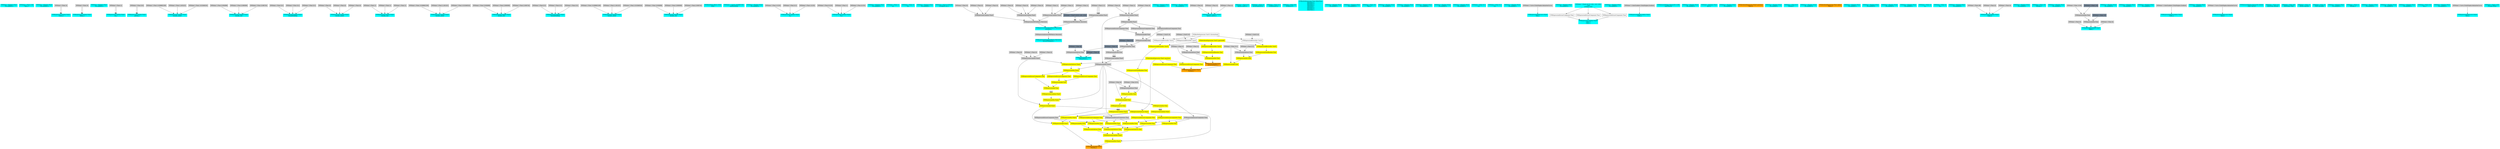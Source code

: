 digraph G {
node0 [shape="box" color="cyan" style="filled" label="VFXValue`1 Boolean (True)
_vfx_enabled_a"]
node1 [shape="box" color="cyan" style="filled" label="VFXValue`1 Float (128)
Rate_a"]
node2 [shape="box" color="cyan" style="filled" label="VFXValue`1 Boolean (True)
_vfx_enabled_a"]
node3 [shape="box" color="cyan" style="filled" label="VFXExpressionCombine Float2
Count_a"]
node4 [shape="box" color="lightgray" style="filled" label="VFXValue`1 Float (3)"]
node5 [shape="box" color="cyan" style="filled" label="VFXExpressionCombine Float2
Delay_a"]
node6 [shape="box" color="lightgray" style="filled" label="VFXValue`1 Float (0)"]
node7 [shape="box" color="cyan" style="filled" label="VFXValue`1 Boolean (True)
_vfx_enabled_a"]
node8 [shape="box" color="cyan" style="filled" label="VFXExpressionCombine Float2
nb_a"]
node9 [shape="box" color="lightgray" style="filled" label="VFXValue`1 Float (1)"]
node10 [shape="box" color="cyan" style="filled" label="VFXExpressionCombine Float2
period_a"]
node11 [shape="box" color="lightgray" style="filled" label="VFXValue`1 Float (0.8)"]
node12 [shape="box" color="cyan" style="filled" label="VFXExpressionCombine Float3
bounds_center"]
node13 [shape="box" color="lightgray" style="filled" label="VFXValue`1 Float (-0.008661509)"]
node14 [shape="box" color="lightgray" style="filled" label="VFXValue`1 Float (1.401422)"]
node15 [shape="box" color="lightgray" style="filled" label="VFXValue`1 Float (-0.01848245)"]
node16 [shape="box" color="cyan" style="filled" label="VFXExpressionCombine Float3
bounds_size"]
node17 [shape="box" color="lightgray" style="filled" label="VFXValue`1 Float (3.004998)"]
node18 [shape="box" color="lightgray" style="filled" label="VFXValue`1 Float (3.960069)"]
node19 [shape="box" color="lightgray" style="filled" label="VFXValue`1 Float (3.060745)"]
node20 [shape="box" color="cyan" style="filled" label="VFXExpressionCombine Float3
boundsPadding"]
node21 [shape="box" color="lightgray" style="filled" label="VFXValue`1 Float (0.5)"]
node22 [shape="box" color="lightgray" style="filled" label="VFXValue`1 Float (0.5)"]
node23 [shape="box" color="lightgray" style="filled" label="VFXValue`1 Float (0.5)"]
node24 [shape="box" color="cyan" style="filled" label="VFXExpressionCombine Float3
bounds_center"]
node25 [shape="box" color="lightgray" style="filled" label="VFXValue`1 Float (0)"]
node26 [shape="box" color="lightgray" style="filled" label="VFXValue`1 Float (0)"]
node27 [shape="box" color="lightgray" style="filled" label="VFXValue`1 Float (0)"]
node28 [shape="box" color="cyan" style="filled" label="VFXExpressionCombine Float3
bounds_size"]
node29 [shape="box" color="lightgray" style="filled" label="VFXValue`1 Float (1)"]
node30 [shape="box" color="lightgray" style="filled" label="VFXValue`1 Float (1)"]
node31 [shape="box" color="lightgray" style="filled" label="VFXValue`1 Float (1)"]
node32 [shape="box" color="cyan" style="filled" label="VFXExpressionCombine Float3
bounds_center"]
node33 [shape="box" color="lightgray" style="filled" label="VFXValue`1 Float (-0.008661509)"]
node34 [shape="box" color="lightgray" style="filled" label="VFXValue`1 Float (1.401422)"]
node35 [shape="box" color="lightgray" style="filled" label="VFXValue`1 Float (-0.01848245)"]
node36 [shape="box" color="cyan" style="filled" label="VFXExpressionCombine Float3
bounds_size"]
node37 [shape="box" color="lightgray" style="filled" label="VFXValue`1 Float (3.004998)"]
node38 [shape="box" color="lightgray" style="filled" label="VFXValue`1 Float (3.960069)"]
node39 [shape="box" color="lightgray" style="filled" label="VFXValue`1 Float (3.060745)"]
node40 [shape="box" color="cyan" style="filled" label="VFXExpressionCombine Float3
boundsPadding"]
node41 [shape="box" color="lightgray" style="filled" label="VFXValue`1 Float (0.5)"]
node42 [shape="box" color="lightgray" style="filled" label="VFXValue`1 Float (0.5)"]
node43 [shape="box" color="lightgray" style="filled" label="VFXValue`1 Float (0.5)"]
node44 [shape="box" color="cyan" style="filled" label="VFXExpressionCombine Float3
bounds_center"]
node45 [shape="box" color="lightgray" style="filled" label="VFXValue`1 Float (-0.008661509)"]
node46 [shape="box" color="lightgray" style="filled" label="VFXValue`1 Float (1.401422)"]
node47 [shape="box" color="lightgray" style="filled" label="VFXValue`1 Float (-0.01848245)"]
node48 [shape="box" color="cyan" style="filled" label="VFXExpressionCombine Float3
bounds_size"]
node49 [shape="box" color="lightgray" style="filled" label="VFXValue`1 Float (3.004998)"]
node50 [shape="box" color="lightgray" style="filled" label="VFXValue`1 Float (3.960069)"]
node51 [shape="box" color="lightgray" style="filled" label="VFXValue`1 Float (3.060745)"]
node52 [shape="box" color="cyan" style="filled" label="VFXMeshValue Mesh (1026)
mesh"]
node53 [shape="box" color="cyan" style="filled" label="VFXValue`1 Uint32 (4294967295)
subMeshMask"]
node54 [shape="box" color="cyan" style="filled" label="VFXValue`1 Boolean (True)
_vfx_enabled_a"]
node55 [shape="box" color="cyan" style="filled" label="VFXExpressionCombine Float3
A_a"]
node56 [shape="box" color="lightgray" style="filled" label="VFXValue`1 Float (-0.333)"]
node57 [shape="box" color="lightgray" style="filled" label="VFXValue`1 Float (0.2)"]
node58 [shape="box" color="lightgray" style="filled" label="VFXValue`1 Float (-0.333)"]
node59 [shape="box" color="cyan" style="filled" label="VFXExpressionCombine Float3
B_a"]
node60 [shape="box" color="lightgray" style="filled" label="VFXValue`1 Float (0.333)"]
node61 [shape="box" color="lightgray" style="filled" label="VFXValue`1 Float (1)"]
node62 [shape="box" color="lightgray" style="filled" label="VFXValue`1 Float (0.333)"]
node63 [shape="box" color="cyan" style="filled" label="VFXValue`1 Boolean (True)
_vfx_enabled_b"]
node64 [shape="box" color="cyan" style="filled" label="VFXValue`1 Float (1)
A_b"]
node65 [shape="box" color="cyan" style="filled" label="VFXValue`1 Float (3)
B_b"]
node66 [shape="box" color="cyan" style="filled" label="VFXValue`1 Boolean (True)
_vfx_enabled_c"]
node67 [shape="box" color="cyan" style="filled" label="VFXValue`1 Float (6.283185)
arcSphere_arc_c"]
node68 [shape="box" color="cyan" style="filled" label="VFXExpressionTransformMatrix Matrix4x4
transform_c"]
node69 [shape="box" color="lightgray" style="filled" label="VFXExpressionTRSToMatrix Matrix4x4"]
node70 [shape="box" color="lightgray" style="filled" label="VFXExpressionCombine Float3"]
node71 [shape="box" color="lightgray" style="filled" label="VFXValue`1 Float (0)"]
node72 [shape="box" color="lightgray" style="filled" label="VFXValue`1 Float (0)"]
node73 [shape="box" color="lightgray" style="filled" label="VFXValue`1 Float (0)"]
node74 [shape="box" color="lightgray" style="filled" label="VFXExpressionCombine Float3"]
node75 [shape="box" color="lightgray" style="filled" label="VFXValue`1 Float (0)"]
node76 [shape="box" color="lightgray" style="filled" label="VFXValue`1 Float (0)"]
node77 [shape="box" color="lightgray" style="filled" label="VFXValue`1 Float (0)"]
node78 [shape="box" color="lightgray" style="filled" label="VFXExpressionCombine Float3"]
node79 [shape="box" color="lightgray" style="filled" label="VFXValue`1 Float (1)"]
node80 [shape="box" color="lightgray" style="filled" label="VFXValue`1 Float (1)"]
node81 [shape="box" color="lightgray" style="filled" label="VFXValue`1 Float (1)"]
node82 [shape="box" color="lightgray" style="filled" label="VFXExpressionTRSToMatrix Matrix4x4"]
node83 [shape="box" color="lightslategray" style="filled" label="VFXValue`1 Float3 ((0.00, 0.00, 0.00))"]
node84 [shape="box" color="lightgray" style="filled" label="VFXExpressionCombine Float3"]
node85 [shape="box" color="lightgray" style="filled" label="VFXValue`1 Float (2.2)"]
node86 [shape="box" color="cyan" style="filled" label="VFXExpressionTransposeMatrix Matrix4x4
inverseTranspose_c"]
node87 [shape="box" color="lightgray" style="filled" label="VFXExpressionInverseTRSMatrix Matrix4x4"]
node88 [shape="box" color="cyan" style="filled" label="VFXExpressionPow Float
volumeFactor_c"]
node89 [shape="box" color="lightgray" style="filled" label="VFXExpressionSubtract Float"]
node90 [shape="box" color="lightslategray" style="filled" label="VFXValue`1 Float (1)"]
node91 [shape="box" color="lightslategray" style="filled" label="VFXValue`1 Float (0)"]
node92 [shape="box" color="lightslategray" style="filled" label="VFXValue`1 Float (3)"]
node93 [shape="box" color="cyan" style="filled" label="VFXValue`1 Boolean (True)
_vfx_enabled_a"]
node94 [shape="box" color="orange" style="filled" label="VFXExpressionAdd Float3
Position_a"]
node95 [shape="box" color="yellow" style="filled" label="VFXExpressionAdd Float3"]
node96 [shape="box" color="yellow" style="filled" label="VFXExpressionAdd Float3"]
node97 [shape="box" color="lightgray" style="filled" label="VFXExpressionCombine Float3"]
node98 [shape="box" color="lightgray" style="filled" label="VFXValue`1 Float (0)"]
node99 [shape="box" color="lightgray" style="filled" label="VFXValue`1 Float (0)"]
node100 [shape="box" color="lightgray" style="filled" label="VFXValue`1 Float (0)"]
node101 [shape="box" color="yellow" style="filled" label="VFXExpressionMul Float3"]
node102 [shape="box" color="lightgray" style="filled" label="VFXExpressionMul Float3"]
node103 [shape="box" color="lightgray" style="filled" label="VFXExpressionCombine Float3"]
node104 [shape="box" color="lightgray" style="filled" label="VFXValue`1 Float (0)"]
node105 [shape="box" color="lightgray" style="filled" label="VFXValue`1 Float (1)"]
node106 [shape="box" color="lightgray" style="filled" label="VFXValue`1 Float (0)"]
node107 [shape="box" color="lightgray" style="filled" label="VFXExpressionCombine Float3"]
node108 [shape="box" color="lightgray" style="filled" label="VFXExpressionDivide Float"]
node109 [shape="box" color="lightgray" style="filled" label="VFXExpressionPow Float"]
node110 [shape="box" color="lightgray" style="filled" label="VFXExpressionAdd Float"]
node111 [shape="box" color="lightgray" style="filled" label="VFXExpressionAdd Float"]
node112 [shape="box" color="lightgray" style="filled" label="VFXExpressionExtractComponent Float"]
node113 [shape="box" color="lightgray" style="filled" label="VFXExpressionMul Float3"]
node114 [shape="box" color="lightgray" style="filled" label="VFXExpressionExtractComponent Float"]
node115 [shape="box" color="lightgray" style="filled" label="VFXExpressionExtractComponent Float"]
node116 [shape="box" color="lightslategray" style="filled" label="VFXValue`1 Float (0.5)"]
node117 [shape="box" color="yellow" style="filled" label="VFXExpressionCombine Float3"]
node118 [shape="box" color="yellow" style="filled" label="VFXExpressionAdd Float"]
node119 [shape="box" color="yellow" style="filled" label="VFXExpressionAdd Float"]
node120 [shape="box" color="yellow" style="filled" label="VFXExpressionExtractComponent Float"]
node121 [shape="box" color="yellow" style="filled" label="VFXExpressionMul Float3"]
node122 [shape="box" color="yellow" style="filled" label="VFXExpressionSubtract Float3"]
node123 [shape="box" color="yellow" style="filled" label="VFXAttributeExpression Float3 (position)"]
node124 [shape="box" color="yellow" style="filled" label="VFXExpressionExtractComponent Float"]
node125 [shape="box" color="yellow" style="filled" label="VFXExpressionExtractComponent Float"]
node126 [shape="box" color="yellow" style="filled" label="VFXExpressionMul Float3"]
node127 [shape="box" color="yellow" style="filled" label="VFXExpressionSubtract Float3"]
node128 [shape="box" color="yellow" style="filled" label="VFXExpressionCombine Float3"]
node129 [shape="box" color="yellow" style="filled" label="VFXExpressionCos Float"]
node130 [shape="box" color="yellow" style="filled" label="VFXExpressionAdd Float"]
node131 [shape="box" color="lightgray" style="filled" label="VFXValue`1 Float (0)"]
node132 [shape="box" color="yellow" style="filled" label="VFXExpressionMul Float"]
node133 [shape="box" color="yellow" style="filled" label="VFXExpressionFixedRandom Float"]
node134 [shape="box" color="yellow" style="filled" label="VFXExpressionBitwiseXor Uint32"]
node135 [shape="box" color="yellow" style="filled" label="VFXAttributeExpression Uint32 (particleId)"]
node136 [shape="box" label="VFXExpressionBitwiseXor Uint32"]
node137 [shape="box" color="lightgray" style="filled" label="VFXValue`1 Uint32 (0)"]
node138 [shape="box" label="VFXBuiltInExpression Uint32 (SystemSeed)"]
node139 [shape="box" color="lightgray" style="filled" label="VFXExpressionSubtract Float"]
node140 [shape="box" color="lightgray" style="filled" label="VFXValue`1 Float (0.01)"]
node141 [shape="box" color="yellow" style="filled" label="VFXExpressionMul Float3"]
node142 [shape="box" color="yellow" style="filled" label="VFXExpressionCombine Float3"]
node143 [shape="box" color="yellow" style="filled" label="VFXExpressionSubtract Float"]
node144 [shape="box" color="yellow" style="filled" label="VFXExpressionMul Float"]
node145 [shape="box" color="yellow" style="filled" label="VFXExpressionExtractComponent Float"]
node146 [shape="box" color="lightgray" style="filled" label="VFXExpressionExtractComponent Float"]
node147 [shape="box" color="yellow" style="filled" label="VFXExpressionMul Float"]
node148 [shape="box" color="yellow" style="filled" label="VFXExpressionExtractComponent Float"]
node149 [shape="box" color="lightgray" style="filled" label="VFXExpressionExtractComponent Float"]
node150 [shape="box" color="yellow" style="filled" label="VFXExpressionSubtract Float"]
node151 [shape="box" color="yellow" style="filled" label="VFXExpressionMul Float"]
node152 [shape="box" color="lightgray" style="filled" label="VFXExpressionExtractComponent Float"]
node153 [shape="box" color="yellow" style="filled" label="VFXExpressionMul Float"]
node154 [shape="box" color="yellow" style="filled" label="VFXExpressionExtractComponent Float"]
node155 [shape="box" color="yellow" style="filled" label="VFXExpressionSubtract Float"]
node156 [shape="box" color="yellow" style="filled" label="VFXExpressionMul Float"]
node157 [shape="box" color="yellow" style="filled" label="VFXExpressionMul Float"]
node158 [shape="box" color="yellow" style="filled" label="VFXExpressionCombine Float3"]
node159 [shape="box" color="yellow" style="filled" label="VFXExpressionSin Float"]
node160 [shape="box" color="cyan" style="filled" label="VFXValue`1 Boolean (True)
_vfx_enabled_b"]
node161 [shape="box" color="cyan" style="filled" label="VFXExpressionCombine Float3
Sphere_center_b"]
node162 [shape="box" color="lightgray" style="filled" label="VFXValue`1 Float (0)"]
node163 [shape="box" color="lightgray" style="filled" label="VFXValue`1 Float (0)"]
node164 [shape="box" color="lightgray" style="filled" label="VFXValue`1 Float (0)"]
node165 [shape="box" color="cyan" style="filled" label="VFXValue`1 Float (0.3)
Sphere_radius_b"]
node166 [shape="box" color="orange" style="filled" label="VFXExpressionAdd Float
attractionSpeed_b"]
node167 [shape="box" color="lightgray" style="filled" label="VFXValue`1 Float (2)"]
node168 [shape="box" color="yellow" style="filled" label="VFXExpressionMul Float"]
node169 [shape="box" color="yellow" style="filled" label="VFXExpressionFixedRandom Float"]
node170 [shape="box" color="yellow" style="filled" label="VFXExpressionBitwiseXor Uint32"]
node171 [shape="box" label="VFXExpressionBitwiseXor Uint32"]
node172 [shape="box" color="lightgray" style="filled" label="VFXValue`1 Uint32 (0)"]
node173 [shape="box" color="lightgray" style="filled" label="VFXExpressionSubtract Float"]
node174 [shape="box" color="lightgray" style="filled" label="VFXValue`1 Float (5)"]
node175 [shape="box" color="cyan" style="filled" label="VFXValue`1 Float (5)
attractionForce_b"]
node176 [shape="box" color="cyan" style="filled" label="VFXValue`1 Float (0.1)
stickDistance_b"]
node177 [shape="box" color="cyan" style="filled" label="VFXValue`1 Float (50)
stickForce_b"]
node178 [shape="box" color="cyan" style="filled" label="VFXBuiltInExpression Float (DeltaTime)
deltaTime_b
deltaTime_d
deltaTime_e
deltaTime_f
deltaTime_a
deltaTime_b
deltaTime_a"]
node179 [shape="box" color="cyan" style="filled" label="VFXValue`1 Boolean (True)
_vfx_enabled_c"]
node180 [shape="box" color="orange" style="filled" label="VFXExpressionCombine Float3
Position_c"]
node181 [shape="box" color="yellow" style="filled" label="VFXExpressionExtractComponent Float"]
node182 [shape="box" color="yellow" style="filled" label="VFXExpressionAdd Float"]
node183 [shape="box" color="lightgray" style="filled" label="VFXValue`1 Float (-0.1)"]
node184 [shape="box" color="yellow" style="filled" label="VFXExpressionMul Float"]
node185 [shape="box" color="yellow" style="filled" label="VFXExpressionFixedRandom Float"]
node186 [shape="box" color="yellow" style="filled" label="VFXExpressionBitwiseXor Uint32"]
node187 [shape="box" label="VFXExpressionBitwiseXor Uint32"]
node188 [shape="box" color="lightgray" style="filled" label="VFXValue`1 Uint32 (0)"]
node189 [shape="box" color="lightgray" style="filled" label="VFXExpressionSubtract Float"]
node190 [shape="box" color="lightgray" style="filled" label="VFXValue`1 Float (0.2)"]
node191 [shape="box" color="yellow" style="filled" label="VFXExpressionExtractComponent Float"]
node192 [shape="box" color="cyan" style="filled" label="VFXValue`1 Boolean (True)
_vfx_enabled_d"]
node193 [shape="box" color="cyan" style="filled" label="VFXValue`1 Float (10)
Rate_d"]
node194 [shape="box" color="cyan" style="filled" label="VFXValue`1 Boolean (True)
_vfx_enabled_e"]
node195 [shape="box" color="cyan" style="filled" label="VFXValue`1 Boolean (True)
_vfx_enabled_f"]
node196 [shape="box" color="cyan" style="filled" label="VFXValue`1 Boolean (True)
_vfx_enabled_g"]
node197 [shape="box" color="cyan" style="filled" label="VFXValue`1 Boolean (True)
_vfx_enabled_a"]
node198 [shape="box" color="cyan" style="filled" label="VFXValue`1 Boolean (True)
_vfx_enabled_b"]
node199 [shape="box" color="cyan" style="filled" label="VFXValue`1 Float (0.1)
A_b"]
node200 [shape="box" color="cyan" style="filled" label="VFXValue`1 Float (0.2)
B_b"]
node201 [shape="box" color="cyan" style="filled" label="VFXValue`1 Boolean (True)
_vfx_enabled_c"]
node202 [shape="box" color="cyan" style="filled" label="VFXExpressionBakeCurve Float4
Size_c"]
node203 [shape="box" color="lightgray" style="filled" label="VFXValue`1 Curve (UnityEngine.AnimationCurve)"]
node204 [shape="box" color="cyan" style="filled" label="VFXValue`1 Boolean (True)
_vfx_enabled_d"]
node205 [shape="box" color="cyan" style="filled" label="VFXExpressionCombine Float3
Color_d
Color_a"]
node206 [shape="box" label="VFXExpressionExtractComponent Float"]
node207 [shape="box" color="cyan" style="filled" label="VFXValue`1 Float4 ((0.19, 0.00, 1.00, 0.00))
_Color
_Fresnel_Color"]
node208 [shape="box" label="VFXExpressionExtractComponent Float"]
node209 [shape="box" label="VFXExpressionExtractComponent Float"]
node210 [shape="box" color="cyan" style="filled" label="VFXValue`1 Boolean (True)
_vfx_enabled_e"]
node211 [shape="box" color="cyan" style="filled" label="VFXExpressionBakeGradient Float3
Color_e"]
node212 [shape="box" color="lightgray" style="filled" label="VFXValue`1 ColorGradient (UnityEngine.Gradient)"]
node213 [shape="box" color="cyan" style="filled" label="VFXTexture2DValue Texture2D (1168)
mainTexture"]
node214 [shape="box" color="cyan" style="filled" label="VFXValue`1 Boolean (True)
_vfx_enabled_a"]
node215 [shape="box" color="cyan" style="filled" label="VFXValue`1 Boolean (True)
Alive_a"]
node216 [shape="box" color="cyan" style="filled" label="VFXValue`1 Boolean (True)
_vfx_enabled_b"]
node217 [shape="box" color="orange" style="filled" label="VFXAttributeExpression Float3 (position)
Value_b"]
node218 [shape="box" color="cyan" style="filled" label="VFXValue`1 Boolean (True)
_vfx_enabled_c"]
node219 [shape="box" color="cyan" style="filled" label="VFXValue`1 Float (0.3)
Lifetime_c"]
node220 [shape="box" color="cyan" style="filled" label="VFXValue`1 Boolean (True)
_vfx_enabled_d"]
node221 [shape="box" color="orange" style="filled" label="VFXAttributeExpression Float (alpha)
Value_d"]
node222 [shape="box" color="cyan" style="filled" label="VFXValue`1 Boolean (True)
_vfx_enabled_a"]
node223 [shape="box" color="cyan" style="filled" label="VFXValue`1 Boolean (True)
_vfx_enabled_b"]
node224 [shape="box" color="cyan" style="filled" label="VFXValue`1 Boolean (True)
_vfx_enabled_a"]
node225 [shape="box" color="cyan" style="filled" label="VFXValue`1 Boolean (True)
_vfx_enabled_a"]
node226 [shape="box" color="cyan" style="filled" label="VFXValue`1 Float (3)
A_a"]
node227 [shape="box" color="cyan" style="filled" label="VFXValue`1 Float (5)
B_a"]
node228 [shape="box" color="cyan" style="filled" label="VFXValue`1 Boolean (True)
_vfx_enabled_b"]
node229 [shape="box" color="cyan" style="filled" label="VFXExpressionCombine Float3
Angle_b"]
node230 [shape="box" color="lightgray" style="filled" label="VFXValue`1 Float (90)"]
node231 [shape="box" color="lightgray" style="filled" label="VFXValue`1 Float (0)"]
node232 [shape="box" color="lightgray" style="filled" label="VFXValue`1 Float (0)"]
node233 [shape="box" color="cyan" style="filled" label="VFXValue`1 Boolean (True)
_vfx_enabled_c"]
node234 [shape="box" color="cyan" style="filled" label="VFXValue`1 Float (10)
Lifetime_c"]
node235 [shape="box" color="cyan" style="filled" label="VFXValue`1 Boolean (True)
_vfx_enabled_a"]
node236 [shape="box" color="cyan" style="filled" label="VFXExpressionCombine Float3
Angle_a"]
node237 [shape="box" color="lightgray" style="filled" label="VFXValue`1 Float (0)"]
node238 [shape="box" color="lightgray" style="filled" label="VFXExpressionMin Float"]
node239 [shape="box" color="lightgray" style="filled" label="VFXExpressionMax Float"]
node240 [shape="box" color="lightgray" style="filled" label="VFXValue`1 Float (-0.94)"]
node241 [shape="box" color="lightslategray" style="filled" label="VFXValue`1 Float (-10)"]
node242 [shape="box" color="lightslategray" style="filled" label="VFXValue`1 Float (10)"]
node243 [shape="box" color="lightgray" style="filled" label="VFXValue`1 Float (0)"]
node244 [shape="box" color="cyan" style="filled" label="VFXValue`1 Boolean (True)
_vfx_enabled_b"]
node245 [shape="box" color="cyan" style="filled" label="VFXValue`1 Boolean (True)
_vfx_enabled_c"]
node246 [shape="box" color="cyan" style="filled" label="VFXValue`1 Boolean (True)
_vfx_enabled_a"]
node247 [shape="box" color="cyan" style="filled" label="VFXExpressionBakeGradient Float3
Color_a"]
node248 [shape="box" color="lightgray" style="filled" label="VFXValue`1 ColorGradient (UnityEngine.Gradient)"]
node249 [shape="box" color="cyan" style="filled" label="VFXValue`1 Boolean (True)
_vfx_enabled_b"]
node250 [shape="box" color="cyan" style="filled" label="VFXExpressionBakeCurve Float4
Size_b"]
node251 [shape="box" color="lightgray" style="filled" label="VFXValue`1 Curve (UnityEngine.AnimationCurve)"]
node252 [shape="box" color="cyan" style="filled" label="VFXTexture2DValue Texture2D (18240)
_Main_Texture"]
node253 [shape="box" color="cyan" style="filled" label="VFXValue`1 Float (0.5)
_Distortion_Amount"]
node254 [shape="box" color="cyan" style="filled" label="VFXValue`1 Float (50)
_Distortion_Scale"]
node255 [shape="box" color="cyan" style="filled" label="VFXValue`1 Float (1)
_Rotate_Amount"]
node256 [shape="box" color="cyan" style="filled" label="VFXValue`1 Float (5)
_Twirl_Strength"]
node257 [shape="box" color="cyan" style="filled" label="VFXValue`1 Boolean (True)
_vfx_enabled_a"]
node258 [shape="box" color="cyan" style="filled" label="VFXValue`1 Float (1)
Lifetime_a"]
node259 [shape="box" color="cyan" style="filled" label="VFXValue`1 Boolean (True)
_vfx_enabled_a"]
node260 [shape="box" color="cyan" style="filled" label="VFXValue`1 Boolean (True)
_vfx_enabled_b"]
node261 [shape="box" color="cyan" style="filled" label="VFXValue`1 Boolean (True)
_vfx_enabled_a"]
node262 [shape="box" color="cyan" style="filled" label="VFXValue`1 Float (0.8)
Size_a"]
node263 [shape="box" color="cyan" style="filled" label="VFXValue`1 Boolean (True)
_vfx_enabled_b"]
node264 [shape="box" color="cyan" style="filled" label="VFXExpressionBakeCurve Float4
Size_b"]
node265 [shape="box" color="lightgray" style="filled" label="VFXValue`1 Curve (UnityEngine.AnimationCurve)"]
node266 [shape="box" color="cyan" style="filled" label="VFXValue`1 Float (2.44)
_Fresnel_Power"]
node4 -> node3 [headlabel="0"]
node4 -> node3 [headlabel="1"]
node6 -> node5 [headlabel="0"]
node6 -> node5 [headlabel="1"]
node9 -> node8 [headlabel="0"]
node9 -> node8 [headlabel="1"]
node11 -> node10 [headlabel="0"]
node11 -> node10 [headlabel="1"]
node13 -> node12 [headlabel="0"]
node14 -> node12 [headlabel="1"]
node15 -> node12 [headlabel="2"]
node17 -> node16 [headlabel="0"]
node18 -> node16 [headlabel="1"]
node19 -> node16 [headlabel="2"]
node21 -> node20 [headlabel="0"]
node22 -> node20 [headlabel="1"]
node23 -> node20 [headlabel="2"]
node25 -> node24 [headlabel="0"]
node26 -> node24 [headlabel="1"]
node27 -> node24 [headlabel="2"]
node29 -> node28 [headlabel="0"]
node30 -> node28 [headlabel="1"]
node31 -> node28 [headlabel="2"]
node33 -> node32 [headlabel="0"]
node34 -> node32 [headlabel="1"]
node35 -> node32 [headlabel="2"]
node37 -> node36 [headlabel="0"]
node38 -> node36 [headlabel="1"]
node39 -> node36 [headlabel="2"]
node41 -> node40 [headlabel="0"]
node42 -> node40 [headlabel="1"]
node43 -> node40 [headlabel="2"]
node45 -> node44 [headlabel="0"]
node46 -> node44 [headlabel="1"]
node47 -> node44 [headlabel="2"]
node49 -> node48 [headlabel="0"]
node50 -> node48 [headlabel="1"]
node51 -> node48 [headlabel="2"]
node56 -> node55 [headlabel="0"]
node57 -> node55 [headlabel="1"]
node58 -> node55 [headlabel="2"]
node60 -> node59 [headlabel="0"]
node61 -> node59 [headlabel="1"]
node62 -> node59 [headlabel="2"]
node69 -> node68 [headlabel="0"]
node82 -> node68 [headlabel="1"]
node70 -> node69 [headlabel="0"]
node74 -> node69 [headlabel="1"]
node78 -> node69 [headlabel="2"]
node71 -> node70 [headlabel="0"]
node72 -> node70 [headlabel="1"]
node73 -> node70 [headlabel="2"]
node75 -> node74 [headlabel="0"]
node76 -> node74 [headlabel="1"]
node77 -> node74 [headlabel="2"]
node79 -> node78 [headlabel="0"]
node80 -> node78 [headlabel="1"]
node81 -> node78 [headlabel="2"]
node83 -> node82 [headlabel="0"]
node83 -> node82 [headlabel="1"]
node84 -> node82 [headlabel="2"]
node85 -> node84 [headlabel="0"]
node85 -> node84 [headlabel="1"]
node85 -> node84 [headlabel="2"]
node87 -> node86 
node68 -> node87 
node89 -> node88 [headlabel="0"]
node92 -> node88 [headlabel="1"]
node90 -> node89 [headlabel="0"]
node91 -> node89 [headlabel="1"]
node95 -> node94 [headlabel="0"]
node141 -> node94 [headlabel="1"]
node96 -> node95 [headlabel="0"]
node126 -> node95 [headlabel="1"]
node97 -> node96 [headlabel="0"]
node101 -> node96 [headlabel="1"]
node98 -> node97 [headlabel="0"]
node99 -> node97 [headlabel="1"]
node100 -> node97 [headlabel="2"]
node102 -> node101 [headlabel="0"]
node117 -> node101 [headlabel="1"]
node103 -> node102 [headlabel="0"]
node107 -> node102 [headlabel="1"]
node104 -> node103 [headlabel="0"]
node105 -> node103 [headlabel="1"]
node106 -> node103 [headlabel="2"]
node108 -> node107 [headlabel="0"]
node108 -> node107 [headlabel="1"]
node108 -> node107 [headlabel="2"]
node90 -> node108 [headlabel="0"]
node109 -> node108 [headlabel="1"]
node110 -> node109 [headlabel="0"]
node116 -> node109 [headlabel="1"]
node111 -> node110 [headlabel="0"]
node115 -> node110 [headlabel="1"]
node112 -> node111 [headlabel="0"]
node114 -> node111 [headlabel="1"]
node113 -> node112 
node103 -> node113 [headlabel="0"]
node103 -> node113 [headlabel="1"]
node113 -> node114 
node113 -> node115 
node118 -> node117 [headlabel="0"]
node118 -> node117 [headlabel="1"]
node118 -> node117 [headlabel="2"]
node119 -> node118 [headlabel="0"]
node125 -> node118 [headlabel="1"]
node120 -> node119 [headlabel="0"]
node124 -> node119 [headlabel="1"]
node121 -> node120 
node102 -> node121 [headlabel="0"]
node122 -> node121 [headlabel="1"]
node123 -> node122 [headlabel="0"]
node97 -> node122 [headlabel="1"]
node121 -> node124 
node121 -> node125 
node127 -> node126 [headlabel="0"]
node128 -> node126 [headlabel="1"]
node123 -> node127 [headlabel="0"]
node96 -> node127 [headlabel="1"]
node129 -> node128 [headlabel="0"]
node129 -> node128 [headlabel="1"]
node129 -> node128 [headlabel="2"]
node130 -> node129 
node131 -> node130 [headlabel="0"]
node132 -> node130 [headlabel="1"]
node133 -> node132 [headlabel="0"]
node139 -> node132 [headlabel="1"]
node134 -> node133 
node135 -> node134 [headlabel="0"]
node136 -> node134 [headlabel="1"]
node137 -> node136 [headlabel="0"]
node138 -> node136 [headlabel="1"]
node140 -> node139 [headlabel="0"]
node131 -> node139 [headlabel="1"]
node142 -> node141 [headlabel="0"]
node158 -> node141 [headlabel="1"]
node143 -> node142 [headlabel="0"]
node150 -> node142 [headlabel="1"]
node155 -> node142 [headlabel="2"]
node144 -> node143 [headlabel="0"]
node147 -> node143 [headlabel="1"]
node145 -> node144 [headlabel="0"]
node146 -> node144 [headlabel="1"]
node127 -> node145 
node102 -> node146 
node148 -> node147 [headlabel="0"]
node149 -> node147 [headlabel="1"]
node127 -> node148 
node102 -> node149 
node151 -> node150 [headlabel="0"]
node153 -> node150 [headlabel="1"]
node148 -> node151 [headlabel="0"]
node152 -> node151 [headlabel="1"]
node102 -> node152 
node154 -> node153 [headlabel="0"]
node146 -> node153 [headlabel="1"]
node127 -> node154 
node156 -> node155 [headlabel="0"]
node157 -> node155 [headlabel="1"]
node154 -> node156 [headlabel="0"]
node149 -> node156 [headlabel="1"]
node145 -> node157 [headlabel="0"]
node152 -> node157 [headlabel="1"]
node159 -> node158 [headlabel="0"]
node159 -> node158 [headlabel="1"]
node159 -> node158 [headlabel="2"]
node130 -> node159 
node162 -> node161 [headlabel="0"]
node163 -> node161 [headlabel="1"]
node164 -> node161 [headlabel="2"]
node167 -> node166 [headlabel="0"]
node168 -> node166 [headlabel="1"]
node169 -> node168 [headlabel="0"]
node173 -> node168 [headlabel="1"]
node170 -> node169 
node135 -> node170 [headlabel="0"]
node171 -> node170 [headlabel="1"]
node172 -> node171 [headlabel="0"]
node138 -> node171 [headlabel="1"]
node174 -> node173 [headlabel="0"]
node167 -> node173 [headlabel="1"]
node181 -> node180 [headlabel="0"]
node182 -> node180 [headlabel="1"]
node191 -> node180 [headlabel="2"]
node123 -> node181 
node183 -> node182 [headlabel="0"]
node184 -> node182 [headlabel="1"]
node185 -> node184 [headlabel="0"]
node189 -> node184 [headlabel="1"]
node186 -> node185 
node135 -> node186 [headlabel="0"]
node187 -> node186 [headlabel="1"]
node188 -> node187 [headlabel="0"]
node138 -> node187 [headlabel="1"]
node190 -> node189 [headlabel="0"]
node183 -> node189 [headlabel="1"]
node123 -> node191 
node203 -> node202 
node206 -> node205 [headlabel="0"]
node208 -> node205 [headlabel="1"]
node209 -> node205 [headlabel="2"]
node207 -> node206 
node207 -> node208 
node207 -> node209 
node212 -> node211 
node230 -> node229 [headlabel="0"]
node231 -> node229 [headlabel="1"]
node232 -> node229 [headlabel="2"]
node237 -> node236 [headlabel="0"]
node238 -> node236 [headlabel="1"]
node243 -> node236 [headlabel="2"]
node239 -> node238 [headlabel="0"]
node242 -> node238 [headlabel="1"]
node240 -> node239 [headlabel="0"]
node241 -> node239 [headlabel="1"]
node248 -> node247 
node251 -> node250 
node265 -> node264 
}
